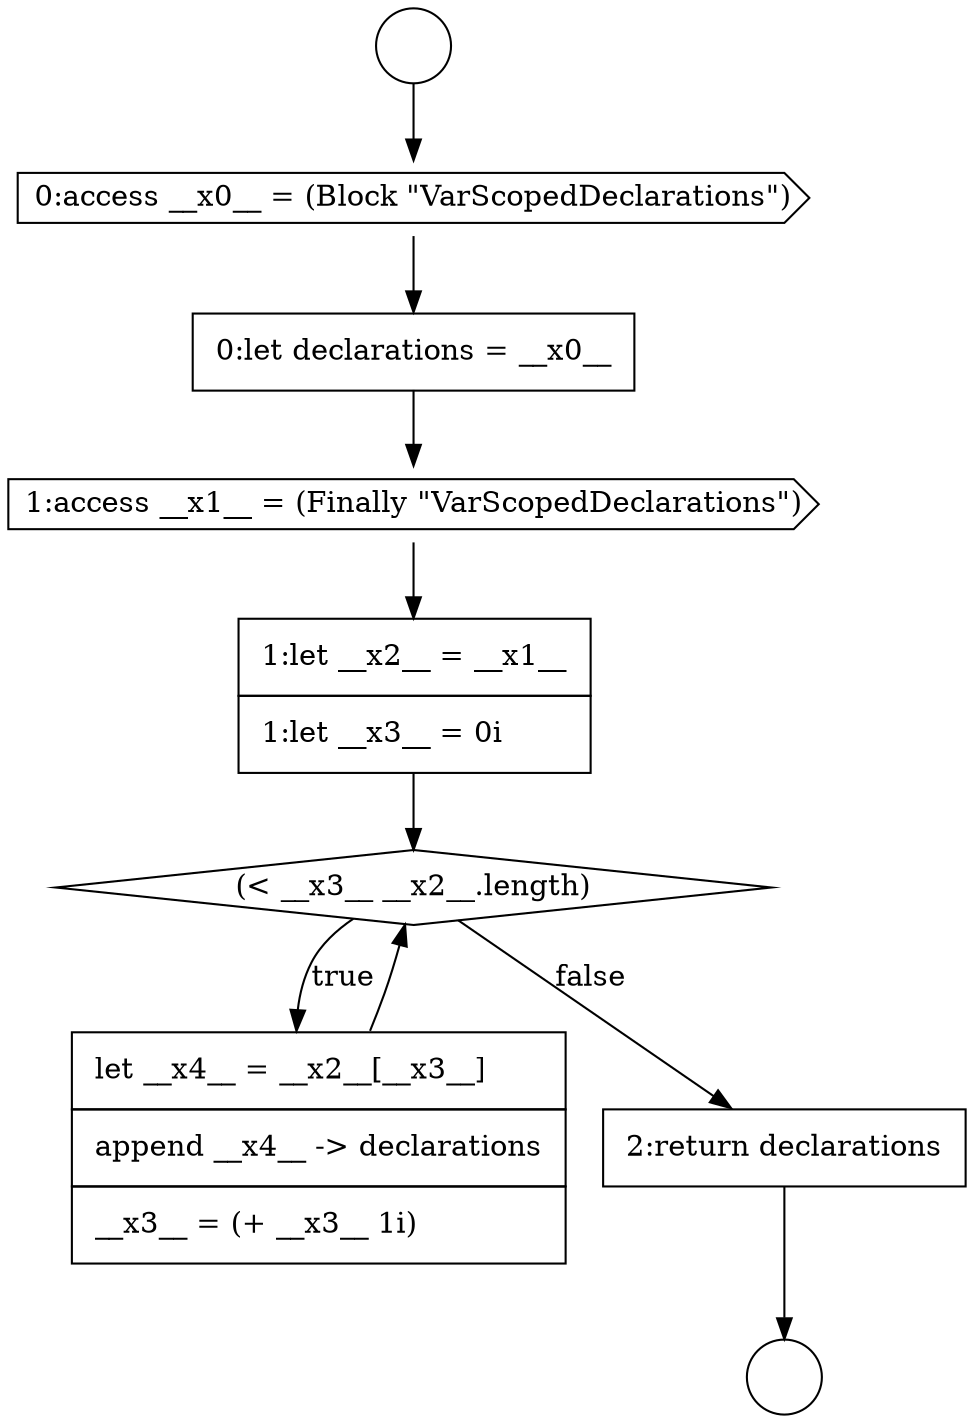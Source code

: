 digraph {
  node7940 [shape=none, margin=0, label=<<font color="black">
    <table border="0" cellborder="1" cellspacing="0" cellpadding="10">
      <tr><td align="left">0:let declarations = __x0__</td></tr>
    </table>
  </font>> color="black" fillcolor="white" style=filled]
  node7944 [shape=none, margin=0, label=<<font color="black">
    <table border="0" cellborder="1" cellspacing="0" cellpadding="10">
      <tr><td align="left">let __x4__ = __x2__[__x3__]</td></tr>
      <tr><td align="left">append __x4__ -&gt; declarations</td></tr>
      <tr><td align="left">__x3__ = (+ __x3__ 1i)</td></tr>
    </table>
  </font>> color="black" fillcolor="white" style=filled]
  node7945 [shape=none, margin=0, label=<<font color="black">
    <table border="0" cellborder="1" cellspacing="0" cellpadding="10">
      <tr><td align="left">2:return declarations</td></tr>
    </table>
  </font>> color="black" fillcolor="white" style=filled]
  node7937 [shape=circle label=" " color="black" fillcolor="white" style=filled]
  node7941 [shape=cds, label=<<font color="black">1:access __x1__ = (Finally &quot;VarScopedDeclarations&quot;)</font>> color="black" fillcolor="white" style=filled]
  node7938 [shape=circle label=" " color="black" fillcolor="white" style=filled]
  node7942 [shape=none, margin=0, label=<<font color="black">
    <table border="0" cellborder="1" cellspacing="0" cellpadding="10">
      <tr><td align="left">1:let __x2__ = __x1__</td></tr>
      <tr><td align="left">1:let __x3__ = 0i</td></tr>
    </table>
  </font>> color="black" fillcolor="white" style=filled]
  node7939 [shape=cds, label=<<font color="black">0:access __x0__ = (Block &quot;VarScopedDeclarations&quot;)</font>> color="black" fillcolor="white" style=filled]
  node7943 [shape=diamond, label=<<font color="black">(&lt; __x3__ __x2__.length)</font>> color="black" fillcolor="white" style=filled]
  node7942 -> node7943 [ color="black"]
  node7941 -> node7942 [ color="black"]
  node7939 -> node7940 [ color="black"]
  node7945 -> node7938 [ color="black"]
  node7944 -> node7943 [ color="black"]
  node7943 -> node7944 [label=<<font color="black">true</font>> color="black"]
  node7943 -> node7945 [label=<<font color="black">false</font>> color="black"]
  node7940 -> node7941 [ color="black"]
  node7937 -> node7939 [ color="black"]
}
